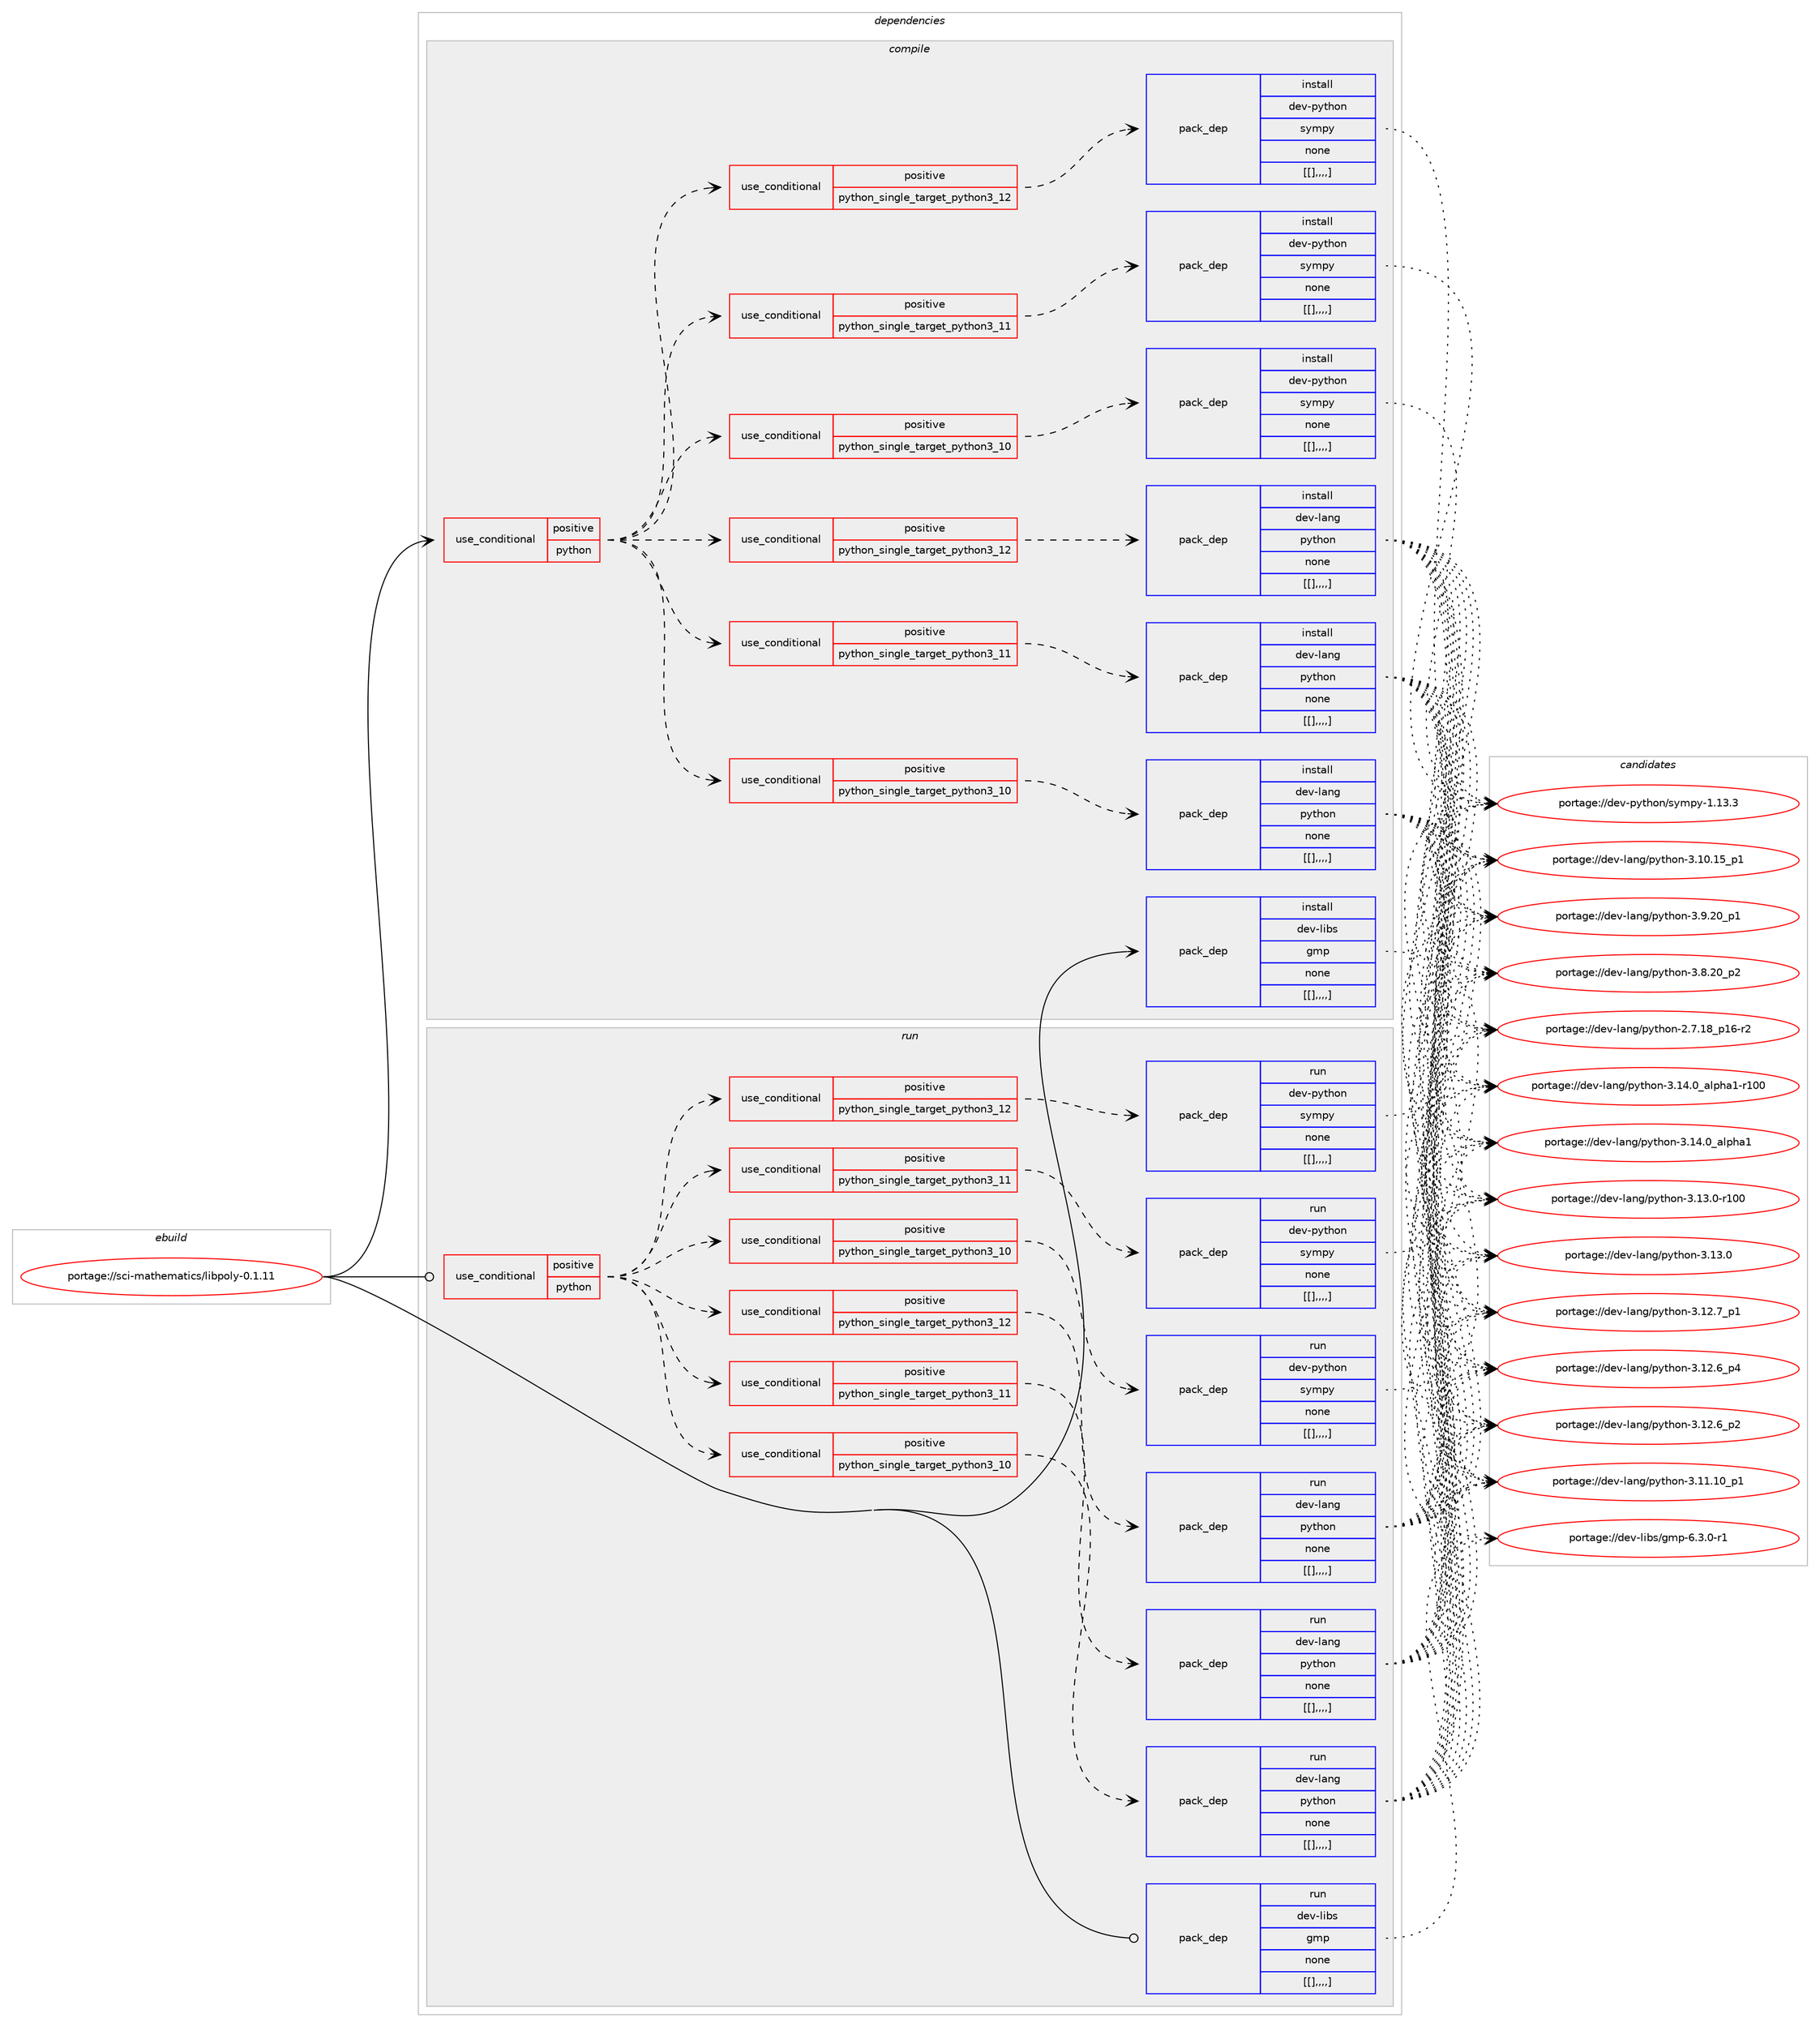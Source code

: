 digraph prolog {

# *************
# Graph options
# *************

newrank=true;
concentrate=true;
compound=true;
graph [rankdir=LR,fontname=Helvetica,fontsize=10,ranksep=1.5];#, ranksep=2.5, nodesep=0.2];
edge  [arrowhead=vee];
node  [fontname=Helvetica,fontsize=10];

# **********
# The ebuild
# **********

subgraph cluster_leftcol {
color=gray;
label=<<i>ebuild</i>>;
id [label="portage://sci-mathematics/libpoly-0.1.11", color=red, width=4, href="../sci-mathematics/libpoly-0.1.11.svg"];
}

# ****************
# The dependencies
# ****************

subgraph cluster_midcol {
color=gray;
label=<<i>dependencies</i>>;
subgraph cluster_compile {
fillcolor="#eeeeee";
style=filled;
label=<<i>compile</i>>;
subgraph cond114439 {
dependency430437 [label=<<TABLE BORDER="0" CELLBORDER="1" CELLSPACING="0" CELLPADDING="4"><TR><TD ROWSPAN="3" CELLPADDING="10">use_conditional</TD></TR><TR><TD>positive</TD></TR><TR><TD>python</TD></TR></TABLE>>, shape=none, color=red];
subgraph cond114442 {
dependency430438 [label=<<TABLE BORDER="0" CELLBORDER="1" CELLSPACING="0" CELLPADDING="4"><TR><TD ROWSPAN="3" CELLPADDING="10">use_conditional</TD></TR><TR><TD>positive</TD></TR><TR><TD>python_single_target_python3_10</TD></TR></TABLE>>, shape=none, color=red];
subgraph pack312855 {
dependency430443 [label=<<TABLE BORDER="0" CELLBORDER="1" CELLSPACING="0" CELLPADDING="4" WIDTH="220"><TR><TD ROWSPAN="6" CELLPADDING="30">pack_dep</TD></TR><TR><TD WIDTH="110">install</TD></TR><TR><TD>dev-lang</TD></TR><TR><TD>python</TD></TR><TR><TD>none</TD></TR><TR><TD>[[],,,,]</TD></TR></TABLE>>, shape=none, color=blue];
}
dependency430438:e -> dependency430443:w [weight=20,style="dashed",arrowhead="vee"];
}
dependency430437:e -> dependency430438:w [weight=20,style="dashed",arrowhead="vee"];
subgraph cond114447 {
dependency430466 [label=<<TABLE BORDER="0" CELLBORDER="1" CELLSPACING="0" CELLPADDING="4"><TR><TD ROWSPAN="3" CELLPADDING="10">use_conditional</TD></TR><TR><TD>positive</TD></TR><TR><TD>python_single_target_python3_11</TD></TR></TABLE>>, shape=none, color=red];
subgraph pack312872 {
dependency430468 [label=<<TABLE BORDER="0" CELLBORDER="1" CELLSPACING="0" CELLPADDING="4" WIDTH="220"><TR><TD ROWSPAN="6" CELLPADDING="30">pack_dep</TD></TR><TR><TD WIDTH="110">install</TD></TR><TR><TD>dev-lang</TD></TR><TR><TD>python</TD></TR><TR><TD>none</TD></TR><TR><TD>[[],,,,]</TD></TR></TABLE>>, shape=none, color=blue];
}
dependency430466:e -> dependency430468:w [weight=20,style="dashed",arrowhead="vee"];
}
dependency430437:e -> dependency430466:w [weight=20,style="dashed",arrowhead="vee"];
subgraph cond114452 {
dependency430490 [label=<<TABLE BORDER="0" CELLBORDER="1" CELLSPACING="0" CELLPADDING="4"><TR><TD ROWSPAN="3" CELLPADDING="10">use_conditional</TD></TR><TR><TD>positive</TD></TR><TR><TD>python_single_target_python3_12</TD></TR></TABLE>>, shape=none, color=red];
subgraph pack312896 {
dependency430495 [label=<<TABLE BORDER="0" CELLBORDER="1" CELLSPACING="0" CELLPADDING="4" WIDTH="220"><TR><TD ROWSPAN="6" CELLPADDING="30">pack_dep</TD></TR><TR><TD WIDTH="110">install</TD></TR><TR><TD>dev-lang</TD></TR><TR><TD>python</TD></TR><TR><TD>none</TD></TR><TR><TD>[[],,,,]</TD></TR></TABLE>>, shape=none, color=blue];
}
dependency430490:e -> dependency430495:w [weight=20,style="dashed",arrowhead="vee"];
}
dependency430437:e -> dependency430490:w [weight=20,style="dashed",arrowhead="vee"];
subgraph cond114462 {
dependency430631 [label=<<TABLE BORDER="0" CELLBORDER="1" CELLSPACING="0" CELLPADDING="4"><TR><TD ROWSPAN="3" CELLPADDING="10">use_conditional</TD></TR><TR><TD>positive</TD></TR><TR><TD>python_single_target_python3_10</TD></TR></TABLE>>, shape=none, color=red];
subgraph pack313001 {
dependency430680 [label=<<TABLE BORDER="0" CELLBORDER="1" CELLSPACING="0" CELLPADDING="4" WIDTH="220"><TR><TD ROWSPAN="6" CELLPADDING="30">pack_dep</TD></TR><TR><TD WIDTH="110">install</TD></TR><TR><TD>dev-python</TD></TR><TR><TD>sympy</TD></TR><TR><TD>none</TD></TR><TR><TD>[[],,,,]</TD></TR></TABLE>>, shape=none, color=blue];
}
dependency430631:e -> dependency430680:w [weight=20,style="dashed",arrowhead="vee"];
}
dependency430437:e -> dependency430631:w [weight=20,style="dashed",arrowhead="vee"];
subgraph cond114505 {
dependency430704 [label=<<TABLE BORDER="0" CELLBORDER="1" CELLSPACING="0" CELLPADDING="4"><TR><TD ROWSPAN="3" CELLPADDING="10">use_conditional</TD></TR><TR><TD>positive</TD></TR><TR><TD>python_single_target_python3_11</TD></TR></TABLE>>, shape=none, color=red];
subgraph pack313051 {
dependency430706 [label=<<TABLE BORDER="0" CELLBORDER="1" CELLSPACING="0" CELLPADDING="4" WIDTH="220"><TR><TD ROWSPAN="6" CELLPADDING="30">pack_dep</TD></TR><TR><TD WIDTH="110">install</TD></TR><TR><TD>dev-python</TD></TR><TR><TD>sympy</TD></TR><TR><TD>none</TD></TR><TR><TD>[[],,,,]</TD></TR></TABLE>>, shape=none, color=blue];
}
dependency430704:e -> dependency430706:w [weight=20,style="dashed",arrowhead="vee"];
}
dependency430437:e -> dependency430704:w [weight=20,style="dashed",arrowhead="vee"];
subgraph cond114512 {
dependency430713 [label=<<TABLE BORDER="0" CELLBORDER="1" CELLSPACING="0" CELLPADDING="4"><TR><TD ROWSPAN="3" CELLPADDING="10">use_conditional</TD></TR><TR><TD>positive</TD></TR><TR><TD>python_single_target_python3_12</TD></TR></TABLE>>, shape=none, color=red];
subgraph pack313068 {
dependency430749 [label=<<TABLE BORDER="0" CELLBORDER="1" CELLSPACING="0" CELLPADDING="4" WIDTH="220"><TR><TD ROWSPAN="6" CELLPADDING="30">pack_dep</TD></TR><TR><TD WIDTH="110">install</TD></TR><TR><TD>dev-python</TD></TR><TR><TD>sympy</TD></TR><TR><TD>none</TD></TR><TR><TD>[[],,,,]</TD></TR></TABLE>>, shape=none, color=blue];
}
dependency430713:e -> dependency430749:w [weight=20,style="dashed",arrowhead="vee"];
}
dependency430437:e -> dependency430713:w [weight=20,style="dashed",arrowhead="vee"];
}
id:e -> dependency430437:w [weight=20,style="solid",arrowhead="vee"];
subgraph pack313084 {
dependency430825 [label=<<TABLE BORDER="0" CELLBORDER="1" CELLSPACING="0" CELLPADDING="4" WIDTH="220"><TR><TD ROWSPAN="6" CELLPADDING="30">pack_dep</TD></TR><TR><TD WIDTH="110">install</TD></TR><TR><TD>dev-libs</TD></TR><TR><TD>gmp</TD></TR><TR><TD>none</TD></TR><TR><TD>[[],,,,]</TD></TR></TABLE>>, shape=none, color=blue];
}
id:e -> dependency430825:w [weight=20,style="solid",arrowhead="vee"];
}
subgraph cluster_compileandrun {
fillcolor="#eeeeee";
style=filled;
label=<<i>compile and run</i>>;
}
subgraph cluster_run {
fillcolor="#eeeeee";
style=filled;
label=<<i>run</i>>;
subgraph cond114554 {
dependency430847 [label=<<TABLE BORDER="0" CELLBORDER="1" CELLSPACING="0" CELLPADDING="4"><TR><TD ROWSPAN="3" CELLPADDING="10">use_conditional</TD></TR><TR><TD>positive</TD></TR><TR><TD>python</TD></TR></TABLE>>, shape=none, color=red];
subgraph cond114577 {
dependency430938 [label=<<TABLE BORDER="0" CELLBORDER="1" CELLSPACING="0" CELLPADDING="4"><TR><TD ROWSPAN="3" CELLPADDING="10">use_conditional</TD></TR><TR><TD>positive</TD></TR><TR><TD>python_single_target_python3_10</TD></TR></TABLE>>, shape=none, color=red];
subgraph pack313211 {
dependency430940 [label=<<TABLE BORDER="0" CELLBORDER="1" CELLSPACING="0" CELLPADDING="4" WIDTH="220"><TR><TD ROWSPAN="6" CELLPADDING="30">pack_dep</TD></TR><TR><TD WIDTH="110">run</TD></TR><TR><TD>dev-lang</TD></TR><TR><TD>python</TD></TR><TR><TD>none</TD></TR><TR><TD>[[],,,,]</TD></TR></TABLE>>, shape=none, color=blue];
}
dependency430938:e -> dependency430940:w [weight=20,style="dashed",arrowhead="vee"];
}
dependency430847:e -> dependency430938:w [weight=20,style="dashed",arrowhead="vee"];
subgraph cond114586 {
dependency430983 [label=<<TABLE BORDER="0" CELLBORDER="1" CELLSPACING="0" CELLPADDING="4"><TR><TD ROWSPAN="3" CELLPADDING="10">use_conditional</TD></TR><TR><TD>positive</TD></TR><TR><TD>python_single_target_python3_11</TD></TR></TABLE>>, shape=none, color=red];
subgraph pack313263 {
dependency431060 [label=<<TABLE BORDER="0" CELLBORDER="1" CELLSPACING="0" CELLPADDING="4" WIDTH="220"><TR><TD ROWSPAN="6" CELLPADDING="30">pack_dep</TD></TR><TR><TD WIDTH="110">run</TD></TR><TR><TD>dev-lang</TD></TR><TR><TD>python</TD></TR><TR><TD>none</TD></TR><TR><TD>[[],,,,]</TD></TR></TABLE>>, shape=none, color=blue];
}
dependency430983:e -> dependency431060:w [weight=20,style="dashed",arrowhead="vee"];
}
dependency430847:e -> dependency430983:w [weight=20,style="dashed",arrowhead="vee"];
subgraph cond114619 {
dependency431083 [label=<<TABLE BORDER="0" CELLBORDER="1" CELLSPACING="0" CELLPADDING="4"><TR><TD ROWSPAN="3" CELLPADDING="10">use_conditional</TD></TR><TR><TD>positive</TD></TR><TR><TD>python_single_target_python3_12</TD></TR></TABLE>>, shape=none, color=red];
subgraph pack313307 {
dependency431086 [label=<<TABLE BORDER="0" CELLBORDER="1" CELLSPACING="0" CELLPADDING="4" WIDTH="220"><TR><TD ROWSPAN="6" CELLPADDING="30">pack_dep</TD></TR><TR><TD WIDTH="110">run</TD></TR><TR><TD>dev-lang</TD></TR><TR><TD>python</TD></TR><TR><TD>none</TD></TR><TR><TD>[[],,,,]</TD></TR></TABLE>>, shape=none, color=blue];
}
dependency431083:e -> dependency431086:w [weight=20,style="dashed",arrowhead="vee"];
}
dependency430847:e -> dependency431083:w [weight=20,style="dashed",arrowhead="vee"];
subgraph cond114651 {
dependency431172 [label=<<TABLE BORDER="0" CELLBORDER="1" CELLSPACING="0" CELLPADDING="4"><TR><TD ROWSPAN="3" CELLPADDING="10">use_conditional</TD></TR><TR><TD>positive</TD></TR><TR><TD>python_single_target_python3_10</TD></TR></TABLE>>, shape=none, color=red];
subgraph pack313362 {
dependency431196 [label=<<TABLE BORDER="0" CELLBORDER="1" CELLSPACING="0" CELLPADDING="4" WIDTH="220"><TR><TD ROWSPAN="6" CELLPADDING="30">pack_dep</TD></TR><TR><TD WIDTH="110">run</TD></TR><TR><TD>dev-python</TD></TR><TR><TD>sympy</TD></TR><TR><TD>none</TD></TR><TR><TD>[[],,,,]</TD></TR></TABLE>>, shape=none, color=blue];
}
dependency431172:e -> dependency431196:w [weight=20,style="dashed",arrowhead="vee"];
}
dependency430847:e -> dependency431172:w [weight=20,style="dashed",arrowhead="vee"];
subgraph cond114672 {
dependency431279 [label=<<TABLE BORDER="0" CELLBORDER="1" CELLSPACING="0" CELLPADDING="4"><TR><TD ROWSPAN="3" CELLPADDING="10">use_conditional</TD></TR><TR><TD>positive</TD></TR><TR><TD>python_single_target_python3_11</TD></TR></TABLE>>, shape=none, color=red];
subgraph pack313437 {
dependency431302 [label=<<TABLE BORDER="0" CELLBORDER="1" CELLSPACING="0" CELLPADDING="4" WIDTH="220"><TR><TD ROWSPAN="6" CELLPADDING="30">pack_dep</TD></TR><TR><TD WIDTH="110">run</TD></TR><TR><TD>dev-python</TD></TR><TR><TD>sympy</TD></TR><TR><TD>none</TD></TR><TR><TD>[[],,,,]</TD></TR></TABLE>>, shape=none, color=blue];
}
dependency431279:e -> dependency431302:w [weight=20,style="dashed",arrowhead="vee"];
}
dependency430847:e -> dependency431279:w [weight=20,style="dashed",arrowhead="vee"];
subgraph cond114697 {
dependency431310 [label=<<TABLE BORDER="0" CELLBORDER="1" CELLSPACING="0" CELLPADDING="4"><TR><TD ROWSPAN="3" CELLPADDING="10">use_conditional</TD></TR><TR><TD>positive</TD></TR><TR><TD>python_single_target_python3_12</TD></TR></TABLE>>, shape=none, color=red];
subgraph pack313518 {
dependency431418 [label=<<TABLE BORDER="0" CELLBORDER="1" CELLSPACING="0" CELLPADDING="4" WIDTH="220"><TR><TD ROWSPAN="6" CELLPADDING="30">pack_dep</TD></TR><TR><TD WIDTH="110">run</TD></TR><TR><TD>dev-python</TD></TR><TR><TD>sympy</TD></TR><TR><TD>none</TD></TR><TR><TD>[[],,,,]</TD></TR></TABLE>>, shape=none, color=blue];
}
dependency431310:e -> dependency431418:w [weight=20,style="dashed",arrowhead="vee"];
}
dependency430847:e -> dependency431310:w [weight=20,style="dashed",arrowhead="vee"];
}
id:e -> dependency430847:w [weight=20,style="solid",arrowhead="odot"];
subgraph pack313543 {
dependency431442 [label=<<TABLE BORDER="0" CELLBORDER="1" CELLSPACING="0" CELLPADDING="4" WIDTH="220"><TR><TD ROWSPAN="6" CELLPADDING="30">pack_dep</TD></TR><TR><TD WIDTH="110">run</TD></TR><TR><TD>dev-libs</TD></TR><TR><TD>gmp</TD></TR><TR><TD>none</TD></TR><TR><TD>[[],,,,]</TD></TR></TABLE>>, shape=none, color=blue];
}
id:e -> dependency431442:w [weight=20,style="solid",arrowhead="odot"];
}
}

# **************
# The candidates
# **************

subgraph cluster_choices {
rank=same;
color=gray;
label=<<i>candidates</i>>;

subgraph choice312523 {
color=black;
nodesep=1;
choice100101118451089711010347112121116104111110455146495246489597108112104974945114494848 [label="portage://dev-lang/python-3.14.0_alpha1-r100", color=red, width=4,href="../dev-lang/python-3.14.0_alpha1-r100.svg"];
choice1001011184510897110103471121211161041111104551464952464895971081121049749 [label="portage://dev-lang/python-3.14.0_alpha1", color=red, width=4,href="../dev-lang/python-3.14.0_alpha1.svg"];
choice1001011184510897110103471121211161041111104551464951464845114494848 [label="portage://dev-lang/python-3.13.0-r100", color=red, width=4,href="../dev-lang/python-3.13.0-r100.svg"];
choice10010111845108971101034711212111610411111045514649514648 [label="portage://dev-lang/python-3.13.0", color=red, width=4,href="../dev-lang/python-3.13.0.svg"];
choice100101118451089711010347112121116104111110455146495046559511249 [label="portage://dev-lang/python-3.12.7_p1", color=red, width=4,href="../dev-lang/python-3.12.7_p1.svg"];
choice100101118451089711010347112121116104111110455146495046549511252 [label="portage://dev-lang/python-3.12.6_p4", color=red, width=4,href="../dev-lang/python-3.12.6_p4.svg"];
choice100101118451089711010347112121116104111110455146495046549511250 [label="portage://dev-lang/python-3.12.6_p2", color=red, width=4,href="../dev-lang/python-3.12.6_p2.svg"];
choice10010111845108971101034711212111610411111045514649494649489511249 [label="portage://dev-lang/python-3.11.10_p1", color=red, width=4,href="../dev-lang/python-3.11.10_p1.svg"];
choice10010111845108971101034711212111610411111045514649484649539511249 [label="portage://dev-lang/python-3.10.15_p1", color=red, width=4,href="../dev-lang/python-3.10.15_p1.svg"];
choice100101118451089711010347112121116104111110455146574650489511249 [label="portage://dev-lang/python-3.9.20_p1", color=red, width=4,href="../dev-lang/python-3.9.20_p1.svg"];
choice100101118451089711010347112121116104111110455146564650489511250 [label="portage://dev-lang/python-3.8.20_p2", color=red, width=4,href="../dev-lang/python-3.8.20_p2.svg"];
choice100101118451089711010347112121116104111110455046554649569511249544511450 [label="portage://dev-lang/python-2.7.18_p16-r2", color=red, width=4,href="../dev-lang/python-2.7.18_p16-r2.svg"];
dependency430443:e -> choice100101118451089711010347112121116104111110455146495246489597108112104974945114494848:w [style=dotted,weight="100"];
dependency430443:e -> choice1001011184510897110103471121211161041111104551464952464895971081121049749:w [style=dotted,weight="100"];
dependency430443:e -> choice1001011184510897110103471121211161041111104551464951464845114494848:w [style=dotted,weight="100"];
dependency430443:e -> choice10010111845108971101034711212111610411111045514649514648:w [style=dotted,weight="100"];
dependency430443:e -> choice100101118451089711010347112121116104111110455146495046559511249:w [style=dotted,weight="100"];
dependency430443:e -> choice100101118451089711010347112121116104111110455146495046549511252:w [style=dotted,weight="100"];
dependency430443:e -> choice100101118451089711010347112121116104111110455146495046549511250:w [style=dotted,weight="100"];
dependency430443:e -> choice10010111845108971101034711212111610411111045514649494649489511249:w [style=dotted,weight="100"];
dependency430443:e -> choice10010111845108971101034711212111610411111045514649484649539511249:w [style=dotted,weight="100"];
dependency430443:e -> choice100101118451089711010347112121116104111110455146574650489511249:w [style=dotted,weight="100"];
dependency430443:e -> choice100101118451089711010347112121116104111110455146564650489511250:w [style=dotted,weight="100"];
dependency430443:e -> choice100101118451089711010347112121116104111110455046554649569511249544511450:w [style=dotted,weight="100"];
}
subgraph choice312534 {
color=black;
nodesep=1;
choice100101118451089711010347112121116104111110455146495246489597108112104974945114494848 [label="portage://dev-lang/python-3.14.0_alpha1-r100", color=red, width=4,href="../dev-lang/python-3.14.0_alpha1-r100.svg"];
choice1001011184510897110103471121211161041111104551464952464895971081121049749 [label="portage://dev-lang/python-3.14.0_alpha1", color=red, width=4,href="../dev-lang/python-3.14.0_alpha1.svg"];
choice1001011184510897110103471121211161041111104551464951464845114494848 [label="portage://dev-lang/python-3.13.0-r100", color=red, width=4,href="../dev-lang/python-3.13.0-r100.svg"];
choice10010111845108971101034711212111610411111045514649514648 [label="portage://dev-lang/python-3.13.0", color=red, width=4,href="../dev-lang/python-3.13.0.svg"];
choice100101118451089711010347112121116104111110455146495046559511249 [label="portage://dev-lang/python-3.12.7_p1", color=red, width=4,href="../dev-lang/python-3.12.7_p1.svg"];
choice100101118451089711010347112121116104111110455146495046549511252 [label="portage://dev-lang/python-3.12.6_p4", color=red, width=4,href="../dev-lang/python-3.12.6_p4.svg"];
choice100101118451089711010347112121116104111110455146495046549511250 [label="portage://dev-lang/python-3.12.6_p2", color=red, width=4,href="../dev-lang/python-3.12.6_p2.svg"];
choice10010111845108971101034711212111610411111045514649494649489511249 [label="portage://dev-lang/python-3.11.10_p1", color=red, width=4,href="../dev-lang/python-3.11.10_p1.svg"];
choice10010111845108971101034711212111610411111045514649484649539511249 [label="portage://dev-lang/python-3.10.15_p1", color=red, width=4,href="../dev-lang/python-3.10.15_p1.svg"];
choice100101118451089711010347112121116104111110455146574650489511249 [label="portage://dev-lang/python-3.9.20_p1", color=red, width=4,href="../dev-lang/python-3.9.20_p1.svg"];
choice100101118451089711010347112121116104111110455146564650489511250 [label="portage://dev-lang/python-3.8.20_p2", color=red, width=4,href="../dev-lang/python-3.8.20_p2.svg"];
choice100101118451089711010347112121116104111110455046554649569511249544511450 [label="portage://dev-lang/python-2.7.18_p16-r2", color=red, width=4,href="../dev-lang/python-2.7.18_p16-r2.svg"];
dependency430468:e -> choice100101118451089711010347112121116104111110455146495246489597108112104974945114494848:w [style=dotted,weight="100"];
dependency430468:e -> choice1001011184510897110103471121211161041111104551464952464895971081121049749:w [style=dotted,weight="100"];
dependency430468:e -> choice1001011184510897110103471121211161041111104551464951464845114494848:w [style=dotted,weight="100"];
dependency430468:e -> choice10010111845108971101034711212111610411111045514649514648:w [style=dotted,weight="100"];
dependency430468:e -> choice100101118451089711010347112121116104111110455146495046559511249:w [style=dotted,weight="100"];
dependency430468:e -> choice100101118451089711010347112121116104111110455146495046549511252:w [style=dotted,weight="100"];
dependency430468:e -> choice100101118451089711010347112121116104111110455146495046549511250:w [style=dotted,weight="100"];
dependency430468:e -> choice10010111845108971101034711212111610411111045514649494649489511249:w [style=dotted,weight="100"];
dependency430468:e -> choice10010111845108971101034711212111610411111045514649484649539511249:w [style=dotted,weight="100"];
dependency430468:e -> choice100101118451089711010347112121116104111110455146574650489511249:w [style=dotted,weight="100"];
dependency430468:e -> choice100101118451089711010347112121116104111110455146564650489511250:w [style=dotted,weight="100"];
dependency430468:e -> choice100101118451089711010347112121116104111110455046554649569511249544511450:w [style=dotted,weight="100"];
}
subgraph choice312551 {
color=black;
nodesep=1;
choice100101118451089711010347112121116104111110455146495246489597108112104974945114494848 [label="portage://dev-lang/python-3.14.0_alpha1-r100", color=red, width=4,href="../dev-lang/python-3.14.0_alpha1-r100.svg"];
choice1001011184510897110103471121211161041111104551464952464895971081121049749 [label="portage://dev-lang/python-3.14.0_alpha1", color=red, width=4,href="../dev-lang/python-3.14.0_alpha1.svg"];
choice1001011184510897110103471121211161041111104551464951464845114494848 [label="portage://dev-lang/python-3.13.0-r100", color=red, width=4,href="../dev-lang/python-3.13.0-r100.svg"];
choice10010111845108971101034711212111610411111045514649514648 [label="portage://dev-lang/python-3.13.0", color=red, width=4,href="../dev-lang/python-3.13.0.svg"];
choice100101118451089711010347112121116104111110455146495046559511249 [label="portage://dev-lang/python-3.12.7_p1", color=red, width=4,href="../dev-lang/python-3.12.7_p1.svg"];
choice100101118451089711010347112121116104111110455146495046549511252 [label="portage://dev-lang/python-3.12.6_p4", color=red, width=4,href="../dev-lang/python-3.12.6_p4.svg"];
choice100101118451089711010347112121116104111110455146495046549511250 [label="portage://dev-lang/python-3.12.6_p2", color=red, width=4,href="../dev-lang/python-3.12.6_p2.svg"];
choice10010111845108971101034711212111610411111045514649494649489511249 [label="portage://dev-lang/python-3.11.10_p1", color=red, width=4,href="../dev-lang/python-3.11.10_p1.svg"];
choice10010111845108971101034711212111610411111045514649484649539511249 [label="portage://dev-lang/python-3.10.15_p1", color=red, width=4,href="../dev-lang/python-3.10.15_p1.svg"];
choice100101118451089711010347112121116104111110455146574650489511249 [label="portage://dev-lang/python-3.9.20_p1", color=red, width=4,href="../dev-lang/python-3.9.20_p1.svg"];
choice100101118451089711010347112121116104111110455146564650489511250 [label="portage://dev-lang/python-3.8.20_p2", color=red, width=4,href="../dev-lang/python-3.8.20_p2.svg"];
choice100101118451089711010347112121116104111110455046554649569511249544511450 [label="portage://dev-lang/python-2.7.18_p16-r2", color=red, width=4,href="../dev-lang/python-2.7.18_p16-r2.svg"];
dependency430495:e -> choice100101118451089711010347112121116104111110455146495246489597108112104974945114494848:w [style=dotted,weight="100"];
dependency430495:e -> choice1001011184510897110103471121211161041111104551464952464895971081121049749:w [style=dotted,weight="100"];
dependency430495:e -> choice1001011184510897110103471121211161041111104551464951464845114494848:w [style=dotted,weight="100"];
dependency430495:e -> choice10010111845108971101034711212111610411111045514649514648:w [style=dotted,weight="100"];
dependency430495:e -> choice100101118451089711010347112121116104111110455146495046559511249:w [style=dotted,weight="100"];
dependency430495:e -> choice100101118451089711010347112121116104111110455146495046549511252:w [style=dotted,weight="100"];
dependency430495:e -> choice100101118451089711010347112121116104111110455146495046549511250:w [style=dotted,weight="100"];
dependency430495:e -> choice10010111845108971101034711212111610411111045514649494649489511249:w [style=dotted,weight="100"];
dependency430495:e -> choice10010111845108971101034711212111610411111045514649484649539511249:w [style=dotted,weight="100"];
dependency430495:e -> choice100101118451089711010347112121116104111110455146574650489511249:w [style=dotted,weight="100"];
dependency430495:e -> choice100101118451089711010347112121116104111110455146564650489511250:w [style=dotted,weight="100"];
dependency430495:e -> choice100101118451089711010347112121116104111110455046554649569511249544511450:w [style=dotted,weight="100"];
}
subgraph choice312582 {
color=black;
nodesep=1;
choice100101118451121211161041111104711512110911212145494649514651 [label="portage://dev-python/sympy-1.13.3", color=red, width=4,href="../dev-python/sympy-1.13.3.svg"];
dependency430680:e -> choice100101118451121211161041111104711512110911212145494649514651:w [style=dotted,weight="100"];
}
subgraph choice312606 {
color=black;
nodesep=1;
choice100101118451121211161041111104711512110911212145494649514651 [label="portage://dev-python/sympy-1.13.3", color=red, width=4,href="../dev-python/sympy-1.13.3.svg"];
dependency430706:e -> choice100101118451121211161041111104711512110911212145494649514651:w [style=dotted,weight="100"];
}
subgraph choice312618 {
color=black;
nodesep=1;
choice100101118451121211161041111104711512110911212145494649514651 [label="portage://dev-python/sympy-1.13.3", color=red, width=4,href="../dev-python/sympy-1.13.3.svg"];
dependency430749:e -> choice100101118451121211161041111104711512110911212145494649514651:w [style=dotted,weight="100"];
}
subgraph choice312640 {
color=black;
nodesep=1;
choice1001011184510810598115471031091124554465146484511449 [label="portage://dev-libs/gmp-6.3.0-r1", color=red, width=4,href="../dev-libs/gmp-6.3.0-r1.svg"];
dependency430825:e -> choice1001011184510810598115471031091124554465146484511449:w [style=dotted,weight="100"];
}
subgraph choice312642 {
color=black;
nodesep=1;
choice100101118451089711010347112121116104111110455146495246489597108112104974945114494848 [label="portage://dev-lang/python-3.14.0_alpha1-r100", color=red, width=4,href="../dev-lang/python-3.14.0_alpha1-r100.svg"];
choice1001011184510897110103471121211161041111104551464952464895971081121049749 [label="portage://dev-lang/python-3.14.0_alpha1", color=red, width=4,href="../dev-lang/python-3.14.0_alpha1.svg"];
choice1001011184510897110103471121211161041111104551464951464845114494848 [label="portage://dev-lang/python-3.13.0-r100", color=red, width=4,href="../dev-lang/python-3.13.0-r100.svg"];
choice10010111845108971101034711212111610411111045514649514648 [label="portage://dev-lang/python-3.13.0", color=red, width=4,href="../dev-lang/python-3.13.0.svg"];
choice100101118451089711010347112121116104111110455146495046559511249 [label="portage://dev-lang/python-3.12.7_p1", color=red, width=4,href="../dev-lang/python-3.12.7_p1.svg"];
choice100101118451089711010347112121116104111110455146495046549511252 [label="portage://dev-lang/python-3.12.6_p4", color=red, width=4,href="../dev-lang/python-3.12.6_p4.svg"];
choice100101118451089711010347112121116104111110455146495046549511250 [label="portage://dev-lang/python-3.12.6_p2", color=red, width=4,href="../dev-lang/python-3.12.6_p2.svg"];
choice10010111845108971101034711212111610411111045514649494649489511249 [label="portage://dev-lang/python-3.11.10_p1", color=red, width=4,href="../dev-lang/python-3.11.10_p1.svg"];
choice10010111845108971101034711212111610411111045514649484649539511249 [label="portage://dev-lang/python-3.10.15_p1", color=red, width=4,href="../dev-lang/python-3.10.15_p1.svg"];
choice100101118451089711010347112121116104111110455146574650489511249 [label="portage://dev-lang/python-3.9.20_p1", color=red, width=4,href="../dev-lang/python-3.9.20_p1.svg"];
choice100101118451089711010347112121116104111110455146564650489511250 [label="portage://dev-lang/python-3.8.20_p2", color=red, width=4,href="../dev-lang/python-3.8.20_p2.svg"];
choice100101118451089711010347112121116104111110455046554649569511249544511450 [label="portage://dev-lang/python-2.7.18_p16-r2", color=red, width=4,href="../dev-lang/python-2.7.18_p16-r2.svg"];
dependency430940:e -> choice100101118451089711010347112121116104111110455146495246489597108112104974945114494848:w [style=dotted,weight="100"];
dependency430940:e -> choice1001011184510897110103471121211161041111104551464952464895971081121049749:w [style=dotted,weight="100"];
dependency430940:e -> choice1001011184510897110103471121211161041111104551464951464845114494848:w [style=dotted,weight="100"];
dependency430940:e -> choice10010111845108971101034711212111610411111045514649514648:w [style=dotted,weight="100"];
dependency430940:e -> choice100101118451089711010347112121116104111110455146495046559511249:w [style=dotted,weight="100"];
dependency430940:e -> choice100101118451089711010347112121116104111110455146495046549511252:w [style=dotted,weight="100"];
dependency430940:e -> choice100101118451089711010347112121116104111110455146495046549511250:w [style=dotted,weight="100"];
dependency430940:e -> choice10010111845108971101034711212111610411111045514649494649489511249:w [style=dotted,weight="100"];
dependency430940:e -> choice10010111845108971101034711212111610411111045514649484649539511249:w [style=dotted,weight="100"];
dependency430940:e -> choice100101118451089711010347112121116104111110455146574650489511249:w [style=dotted,weight="100"];
dependency430940:e -> choice100101118451089711010347112121116104111110455146564650489511250:w [style=dotted,weight="100"];
dependency430940:e -> choice100101118451089711010347112121116104111110455046554649569511249544511450:w [style=dotted,weight="100"];
}
subgraph choice312673 {
color=black;
nodesep=1;
choice100101118451089711010347112121116104111110455146495246489597108112104974945114494848 [label="portage://dev-lang/python-3.14.0_alpha1-r100", color=red, width=4,href="../dev-lang/python-3.14.0_alpha1-r100.svg"];
choice1001011184510897110103471121211161041111104551464952464895971081121049749 [label="portage://dev-lang/python-3.14.0_alpha1", color=red, width=4,href="../dev-lang/python-3.14.0_alpha1.svg"];
choice1001011184510897110103471121211161041111104551464951464845114494848 [label="portage://dev-lang/python-3.13.0-r100", color=red, width=4,href="../dev-lang/python-3.13.0-r100.svg"];
choice10010111845108971101034711212111610411111045514649514648 [label="portage://dev-lang/python-3.13.0", color=red, width=4,href="../dev-lang/python-3.13.0.svg"];
choice100101118451089711010347112121116104111110455146495046559511249 [label="portage://dev-lang/python-3.12.7_p1", color=red, width=4,href="../dev-lang/python-3.12.7_p1.svg"];
choice100101118451089711010347112121116104111110455146495046549511252 [label="portage://dev-lang/python-3.12.6_p4", color=red, width=4,href="../dev-lang/python-3.12.6_p4.svg"];
choice100101118451089711010347112121116104111110455146495046549511250 [label="portage://dev-lang/python-3.12.6_p2", color=red, width=4,href="../dev-lang/python-3.12.6_p2.svg"];
choice10010111845108971101034711212111610411111045514649494649489511249 [label="portage://dev-lang/python-3.11.10_p1", color=red, width=4,href="../dev-lang/python-3.11.10_p1.svg"];
choice10010111845108971101034711212111610411111045514649484649539511249 [label="portage://dev-lang/python-3.10.15_p1", color=red, width=4,href="../dev-lang/python-3.10.15_p1.svg"];
choice100101118451089711010347112121116104111110455146574650489511249 [label="portage://dev-lang/python-3.9.20_p1", color=red, width=4,href="../dev-lang/python-3.9.20_p1.svg"];
choice100101118451089711010347112121116104111110455146564650489511250 [label="portage://dev-lang/python-3.8.20_p2", color=red, width=4,href="../dev-lang/python-3.8.20_p2.svg"];
choice100101118451089711010347112121116104111110455046554649569511249544511450 [label="portage://dev-lang/python-2.7.18_p16-r2", color=red, width=4,href="../dev-lang/python-2.7.18_p16-r2.svg"];
dependency431060:e -> choice100101118451089711010347112121116104111110455146495246489597108112104974945114494848:w [style=dotted,weight="100"];
dependency431060:e -> choice1001011184510897110103471121211161041111104551464952464895971081121049749:w [style=dotted,weight="100"];
dependency431060:e -> choice1001011184510897110103471121211161041111104551464951464845114494848:w [style=dotted,weight="100"];
dependency431060:e -> choice10010111845108971101034711212111610411111045514649514648:w [style=dotted,weight="100"];
dependency431060:e -> choice100101118451089711010347112121116104111110455146495046559511249:w [style=dotted,weight="100"];
dependency431060:e -> choice100101118451089711010347112121116104111110455146495046549511252:w [style=dotted,weight="100"];
dependency431060:e -> choice100101118451089711010347112121116104111110455146495046549511250:w [style=dotted,weight="100"];
dependency431060:e -> choice10010111845108971101034711212111610411111045514649494649489511249:w [style=dotted,weight="100"];
dependency431060:e -> choice10010111845108971101034711212111610411111045514649484649539511249:w [style=dotted,weight="100"];
dependency431060:e -> choice100101118451089711010347112121116104111110455146574650489511249:w [style=dotted,weight="100"];
dependency431060:e -> choice100101118451089711010347112121116104111110455146564650489511250:w [style=dotted,weight="100"];
dependency431060:e -> choice100101118451089711010347112121116104111110455046554649569511249544511450:w [style=dotted,weight="100"];
}
subgraph choice312709 {
color=black;
nodesep=1;
choice100101118451089711010347112121116104111110455146495246489597108112104974945114494848 [label="portage://dev-lang/python-3.14.0_alpha1-r100", color=red, width=4,href="../dev-lang/python-3.14.0_alpha1-r100.svg"];
choice1001011184510897110103471121211161041111104551464952464895971081121049749 [label="portage://dev-lang/python-3.14.0_alpha1", color=red, width=4,href="../dev-lang/python-3.14.0_alpha1.svg"];
choice1001011184510897110103471121211161041111104551464951464845114494848 [label="portage://dev-lang/python-3.13.0-r100", color=red, width=4,href="../dev-lang/python-3.13.0-r100.svg"];
choice10010111845108971101034711212111610411111045514649514648 [label="portage://dev-lang/python-3.13.0", color=red, width=4,href="../dev-lang/python-3.13.0.svg"];
choice100101118451089711010347112121116104111110455146495046559511249 [label="portage://dev-lang/python-3.12.7_p1", color=red, width=4,href="../dev-lang/python-3.12.7_p1.svg"];
choice100101118451089711010347112121116104111110455146495046549511252 [label="portage://dev-lang/python-3.12.6_p4", color=red, width=4,href="../dev-lang/python-3.12.6_p4.svg"];
choice100101118451089711010347112121116104111110455146495046549511250 [label="portage://dev-lang/python-3.12.6_p2", color=red, width=4,href="../dev-lang/python-3.12.6_p2.svg"];
choice10010111845108971101034711212111610411111045514649494649489511249 [label="portage://dev-lang/python-3.11.10_p1", color=red, width=4,href="../dev-lang/python-3.11.10_p1.svg"];
choice10010111845108971101034711212111610411111045514649484649539511249 [label="portage://dev-lang/python-3.10.15_p1", color=red, width=4,href="../dev-lang/python-3.10.15_p1.svg"];
choice100101118451089711010347112121116104111110455146574650489511249 [label="portage://dev-lang/python-3.9.20_p1", color=red, width=4,href="../dev-lang/python-3.9.20_p1.svg"];
choice100101118451089711010347112121116104111110455146564650489511250 [label="portage://dev-lang/python-3.8.20_p2", color=red, width=4,href="../dev-lang/python-3.8.20_p2.svg"];
choice100101118451089711010347112121116104111110455046554649569511249544511450 [label="portage://dev-lang/python-2.7.18_p16-r2", color=red, width=4,href="../dev-lang/python-2.7.18_p16-r2.svg"];
dependency431086:e -> choice100101118451089711010347112121116104111110455146495246489597108112104974945114494848:w [style=dotted,weight="100"];
dependency431086:e -> choice1001011184510897110103471121211161041111104551464952464895971081121049749:w [style=dotted,weight="100"];
dependency431086:e -> choice1001011184510897110103471121211161041111104551464951464845114494848:w [style=dotted,weight="100"];
dependency431086:e -> choice10010111845108971101034711212111610411111045514649514648:w [style=dotted,weight="100"];
dependency431086:e -> choice100101118451089711010347112121116104111110455146495046559511249:w [style=dotted,weight="100"];
dependency431086:e -> choice100101118451089711010347112121116104111110455146495046549511252:w [style=dotted,weight="100"];
dependency431086:e -> choice100101118451089711010347112121116104111110455146495046549511250:w [style=dotted,weight="100"];
dependency431086:e -> choice10010111845108971101034711212111610411111045514649494649489511249:w [style=dotted,weight="100"];
dependency431086:e -> choice10010111845108971101034711212111610411111045514649484649539511249:w [style=dotted,weight="100"];
dependency431086:e -> choice100101118451089711010347112121116104111110455146574650489511249:w [style=dotted,weight="100"];
dependency431086:e -> choice100101118451089711010347112121116104111110455146564650489511250:w [style=dotted,weight="100"];
dependency431086:e -> choice100101118451089711010347112121116104111110455046554649569511249544511450:w [style=dotted,weight="100"];
}
subgraph choice312738 {
color=black;
nodesep=1;
choice100101118451121211161041111104711512110911212145494649514651 [label="portage://dev-python/sympy-1.13.3", color=red, width=4,href="../dev-python/sympy-1.13.3.svg"];
dependency431196:e -> choice100101118451121211161041111104711512110911212145494649514651:w [style=dotted,weight="100"];
}
subgraph choice312747 {
color=black;
nodesep=1;
choice100101118451121211161041111104711512110911212145494649514651 [label="portage://dev-python/sympy-1.13.3", color=red, width=4,href="../dev-python/sympy-1.13.3.svg"];
dependency431302:e -> choice100101118451121211161041111104711512110911212145494649514651:w [style=dotted,weight="100"];
}
subgraph choice312751 {
color=black;
nodesep=1;
choice100101118451121211161041111104711512110911212145494649514651 [label="portage://dev-python/sympy-1.13.3", color=red, width=4,href="../dev-python/sympy-1.13.3.svg"];
dependency431418:e -> choice100101118451121211161041111104711512110911212145494649514651:w [style=dotted,weight="100"];
}
subgraph choice312754 {
color=black;
nodesep=1;
choice1001011184510810598115471031091124554465146484511449 [label="portage://dev-libs/gmp-6.3.0-r1", color=red, width=4,href="../dev-libs/gmp-6.3.0-r1.svg"];
dependency431442:e -> choice1001011184510810598115471031091124554465146484511449:w [style=dotted,weight="100"];
}
}

}
